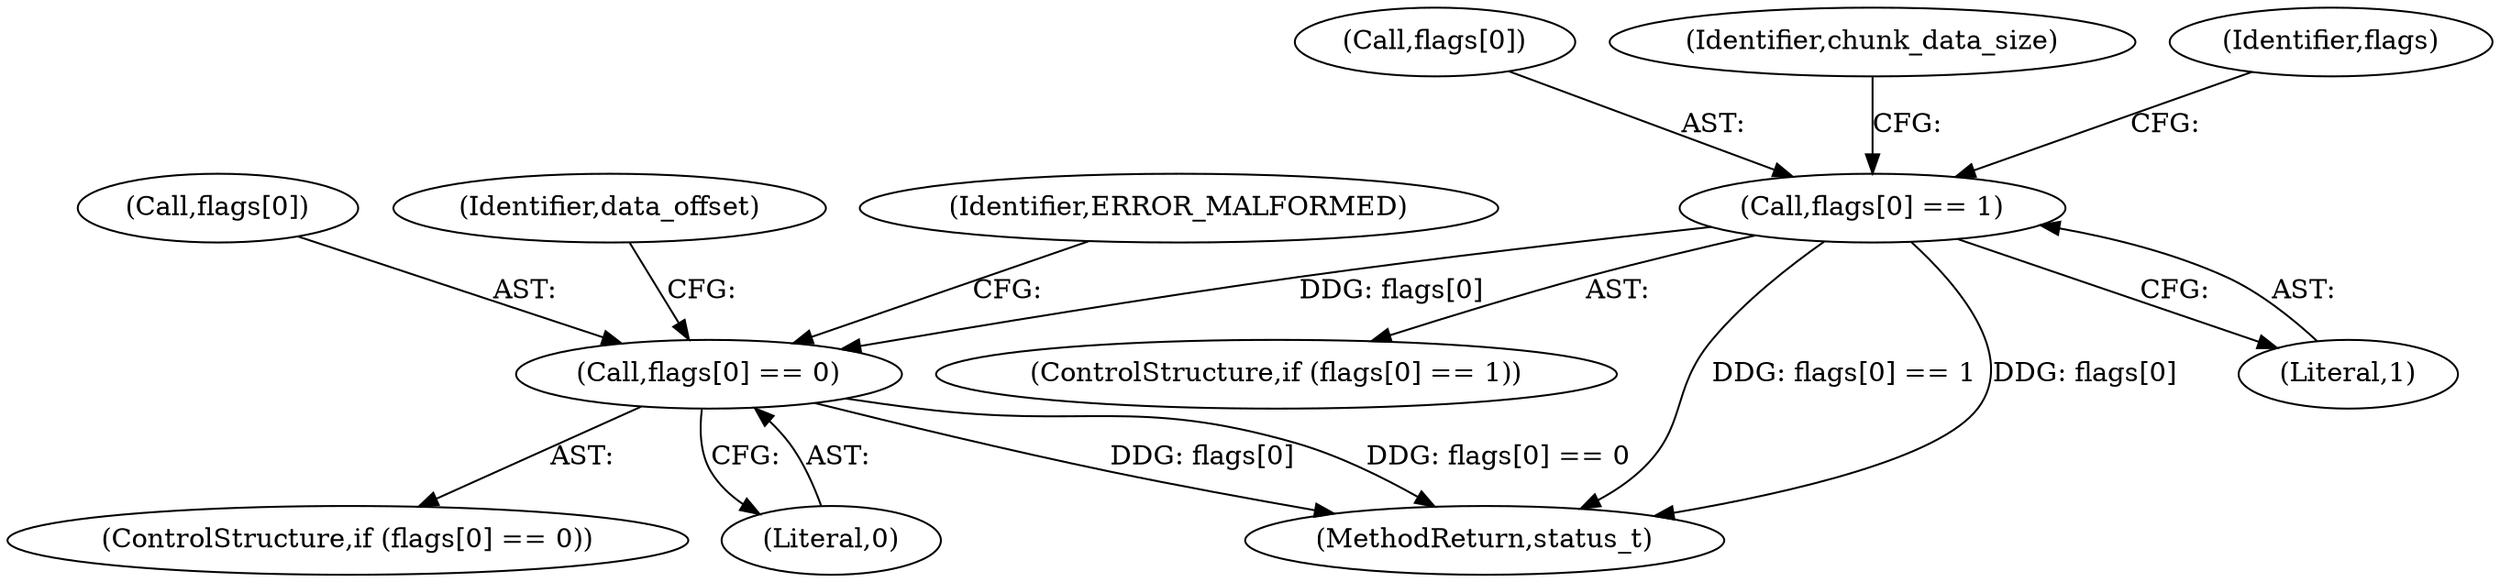 digraph "0_Android_e7142a0703bc93f75e213e96ebc19000022afed9@array" {
"1002788" [label="(Call,flags[0] == 1)"];
"1002817" [label="(Call,flags[0] == 0)"];
"1002789" [label="(Call,flags[0])"];
"1002796" [label="(Identifier,chunk_data_size)"];
"1002817" [label="(Call,flags[0] == 0)"];
"1002819" [label="(Identifier,flags)"];
"1002818" [label="(Call,flags[0])"];
"1002816" [label="(ControlStructure,if (flags[0] == 0))"];
"1002821" [label="(Literal,0)"];
"1002787" [label="(ControlStructure,if (flags[0] == 1))"];
"1003275" [label="(MethodReturn,status_t)"];
"1002792" [label="(Literal,1)"];
"1002826" [label="(Identifier,data_offset)"];
"1002788" [label="(Call,flags[0] == 1)"];
"1002844" [label="(Identifier,ERROR_MALFORMED)"];
"1002788" -> "1002787"  [label="AST: "];
"1002788" -> "1002792"  [label="CFG: "];
"1002789" -> "1002788"  [label="AST: "];
"1002792" -> "1002788"  [label="AST: "];
"1002796" -> "1002788"  [label="CFG: "];
"1002819" -> "1002788"  [label="CFG: "];
"1002788" -> "1003275"  [label="DDG: flags[0] == 1"];
"1002788" -> "1003275"  [label="DDG: flags[0]"];
"1002788" -> "1002817"  [label="DDG: flags[0]"];
"1002817" -> "1002816"  [label="AST: "];
"1002817" -> "1002821"  [label="CFG: "];
"1002818" -> "1002817"  [label="AST: "];
"1002821" -> "1002817"  [label="AST: "];
"1002826" -> "1002817"  [label="CFG: "];
"1002844" -> "1002817"  [label="CFG: "];
"1002817" -> "1003275"  [label="DDG: flags[0]"];
"1002817" -> "1003275"  [label="DDG: flags[0] == 0"];
}
